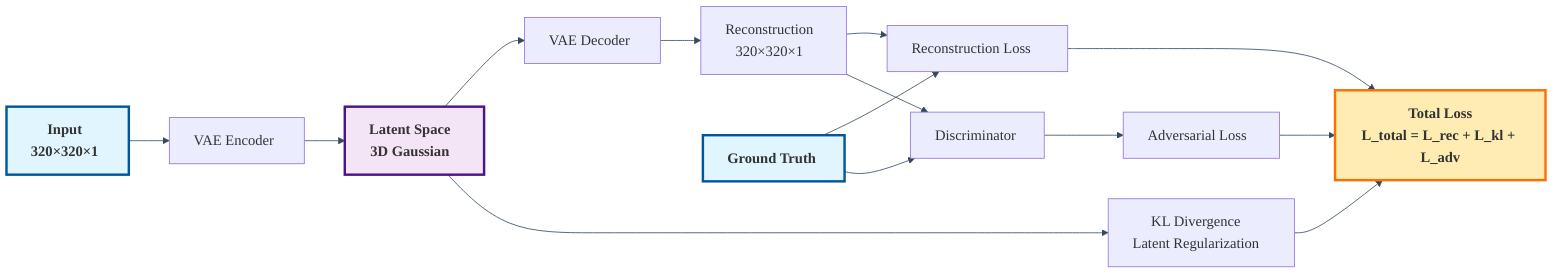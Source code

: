 %%{
  init: {
    'theme': 'default',
    'themeVariables': {
      'primaryColor': '#ff6b6b',
      'primaryTextColor': '#2c3e50',
      'primaryBorderColor': '#3498db',
      'lineColor': '#34495e',
      'secondaryColor': '#f8f9fa',
      'tertiaryColor': '#e9ecef',
      'clusterBkg': '#ffffff',
      'clusterBorder': '#dee2e6',
      'fontSize': '18px',
      'fontFamily': 'Arial, sans-serif'
    }
  }
}%%

graph LR
    A[Input<br/>320×320×1] --> B[VAE Encoder]
    B --> C[Latent Space<br/>3D Gaussian]
    C --> D[VAE Decoder]
    D --> E[Reconstruction<br/>320×320×1]
    
    F[Ground Truth] --> G[Reconstruction Loss]
    E --> G
    
    C --> H[KL Divergence<br/>Latent Regularization]
    
    E --> I[Discriminator]
    F --> I
    I --> J[Adversarial Loss]
    
    G --> K[Total Loss<br/>L_total = L_rec + L_kl + L_adv]
    H --> K
    J --> K
    
    style A fill:#e1f5fe,stroke:#01579b,stroke-width:3px,font-weight:bold
    style F fill:#e1f5fe,stroke:#01579b,stroke-width:3px,font-weight:bold
    style K fill:#ffecb3,stroke:#ff6f00,stroke-width:3px,font-weight:bold
    style C fill:#f3e5f5,stroke:#4a148c,stroke-width:3px,font-weight:bold